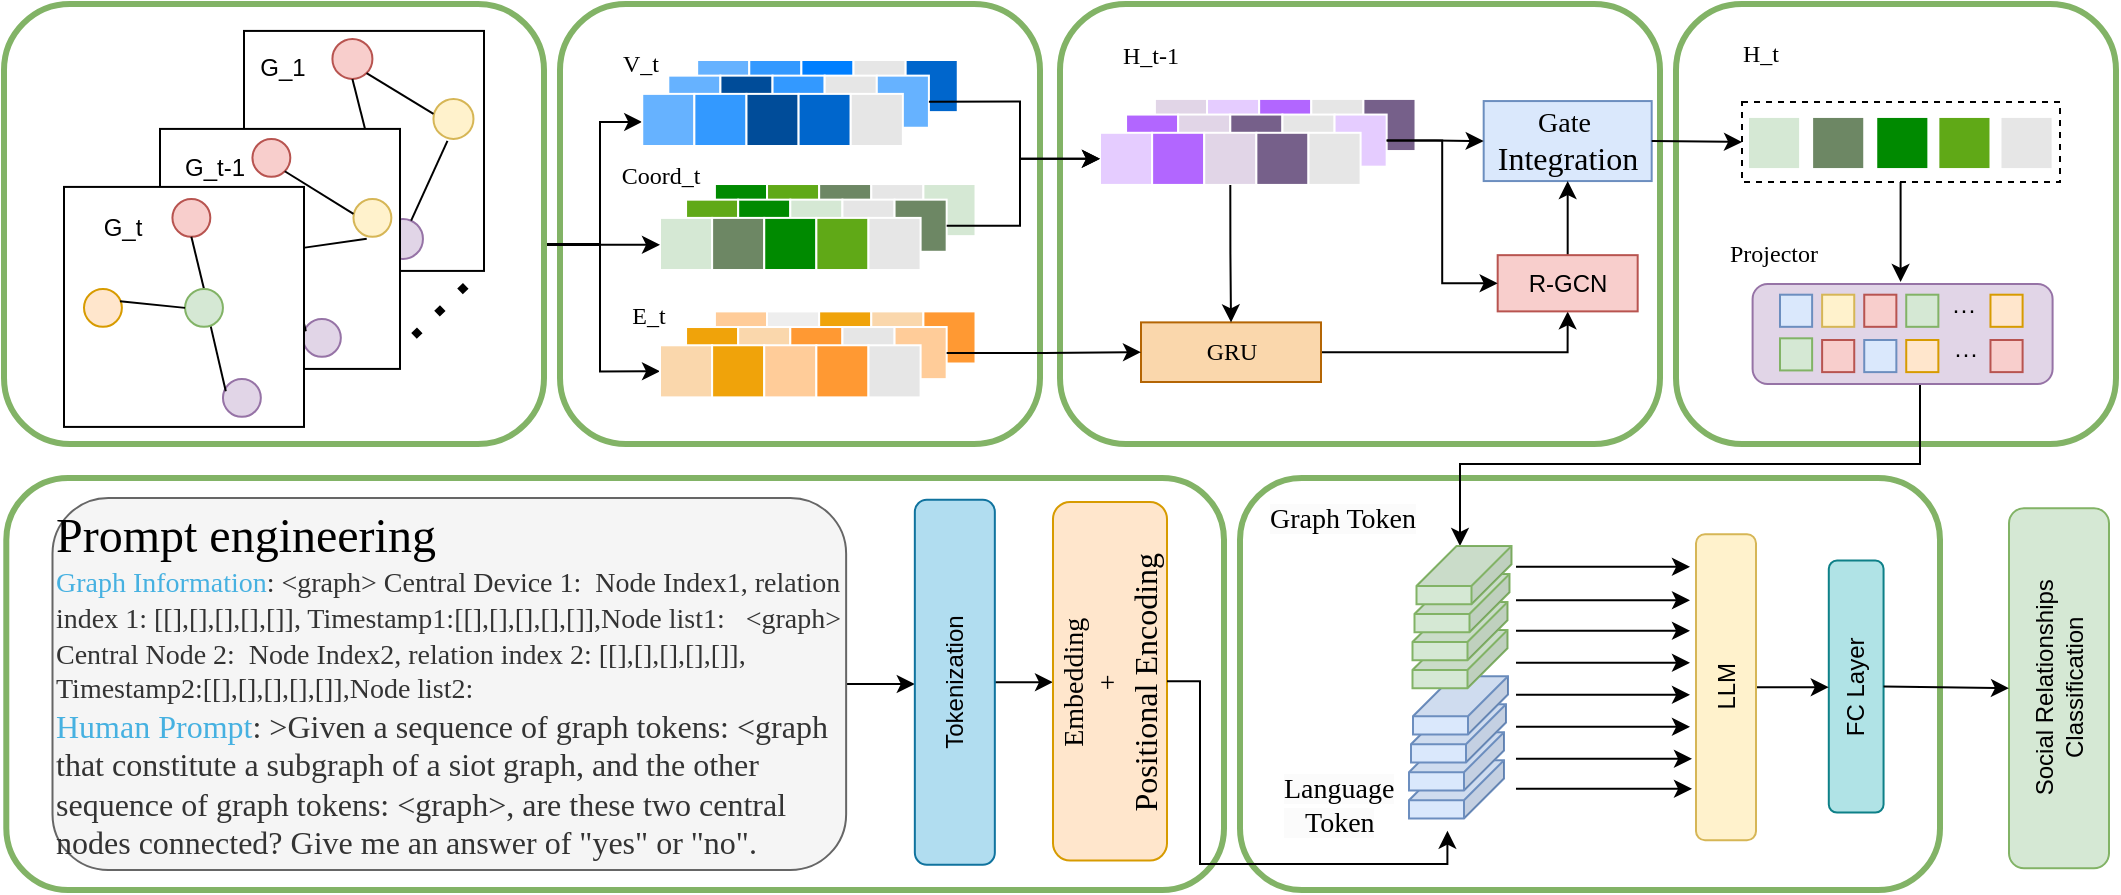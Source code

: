 <mxfile version="26.0.6">
  <diagram name="第 1 页 的副本" id="0khR38rxfHfIl87mFsRr">
    <mxGraphModel dx="2291" dy="1588" grid="0" gridSize="10" guides="1" tooltips="1" connect="1" arrows="1" fold="1" page="1" pageScale="1" pageWidth="1169" pageHeight="827" background="#ffffff" math="0" shadow="0">
      <root>
        <mxCell id="vZTbQPiU3WBW6ycrlbHg-0" />
        <mxCell id="vZTbQPiU3WBW6ycrlbHg-1" parent="vZTbQPiU3WBW6ycrlbHg-0" />
        <mxCell id="27Euwgu-JXWtEfiwbm5T-0" value="" style="shape=cube;whiteSpace=wrap;html=1;boundedLbl=1;backgroundOutline=1;darkOpacity=0.05;darkOpacity2=0.1;flipH=1;fillColor=#dae8fc;strokeColor=#6c8ebf;" vertex="1" parent="vZTbQPiU3WBW6ycrlbHg-1">
          <mxGeometry x="-415.5" y="-201.88" width="47.5" height="29.12" as="geometry" />
        </mxCell>
        <mxCell id="27Euwgu-JXWtEfiwbm5T-1" value="" style="shape=cube;whiteSpace=wrap;html=1;boundedLbl=1;backgroundOutline=1;darkOpacity=0.05;darkOpacity2=0.1;flipH=1;fillColor=#dae8fc;strokeColor=#6c8ebf;" vertex="1" parent="vZTbQPiU3WBW6ycrlbHg-1">
          <mxGeometry x="-415.5" y="-215.88" width="47.5" height="29.12" as="geometry" />
        </mxCell>
        <mxCell id="27Euwgu-JXWtEfiwbm5T-2" value="" style="shape=cube;whiteSpace=wrap;html=1;boundedLbl=1;backgroundOutline=1;darkOpacity=0.05;darkOpacity2=0.1;flipH=1;fillColor=#dae8fc;strokeColor=#6c8ebf;" vertex="1" parent="vZTbQPiU3WBW6ycrlbHg-1">
          <mxGeometry x="-414.5" y="-229.88" width="47.5" height="29.12" as="geometry" />
        </mxCell>
        <mxCell id="27Euwgu-JXWtEfiwbm5T-3" value="" style="shape=cube;whiteSpace=wrap;html=1;boundedLbl=1;backgroundOutline=1;darkOpacity=0.05;darkOpacity2=0.1;flipH=1;fillColor=#dae8fc;strokeColor=#6c8ebf;" vertex="1" parent="vZTbQPiU3WBW6ycrlbHg-1">
          <mxGeometry x="-413.5" y="-243.88" width="47.5" height="29.12" as="geometry" />
        </mxCell>
        <mxCell id="27Euwgu-JXWtEfiwbm5T-4" value="" style="rounded=1;whiteSpace=wrap;html=1;fillColor=none;strokeColor=#82b366;strokeWidth=3;" vertex="1" parent="vZTbQPiU3WBW6ycrlbHg-1">
          <mxGeometry x="-500" y="-343" width="350" height="206" as="geometry" />
        </mxCell>
        <mxCell id="27Euwgu-JXWtEfiwbm5T-5" value="" style="shape=cube;whiteSpace=wrap;html=1;boundedLbl=1;backgroundOutline=1;darkOpacity=0.05;darkOpacity2=0.1;flipH=1;fillColor=#d5e8d4;strokeColor=#82b366;" vertex="1" parent="vZTbQPiU3WBW6ycrlbHg-1">
          <mxGeometry x="-413.75" y="-267" width="47.5" height="29.12" as="geometry" />
        </mxCell>
        <mxCell id="27Euwgu-JXWtEfiwbm5T-6" value="" style="shape=cube;whiteSpace=wrap;html=1;boundedLbl=1;backgroundOutline=1;darkOpacity=0.05;darkOpacity2=0.1;flipH=1;fillColor=#d5e8d4;strokeColor=#82b366;" vertex="1" parent="vZTbQPiU3WBW6ycrlbHg-1">
          <mxGeometry x="-413.75" y="-281" width="47.5" height="29.12" as="geometry" />
        </mxCell>
        <mxCell id="27Euwgu-JXWtEfiwbm5T-7" value="" style="shape=cube;whiteSpace=wrap;html=1;boundedLbl=1;backgroundOutline=1;darkOpacity=0.05;darkOpacity2=0.1;flipH=1;fillColor=#d5e8d4;strokeColor=#82b366;" vertex="1" parent="vZTbQPiU3WBW6ycrlbHg-1">
          <mxGeometry x="-412.75" y="-295" width="47.5" height="29.12" as="geometry" />
        </mxCell>
        <mxCell id="27Euwgu-JXWtEfiwbm5T-8" value="" style="rounded=1;whiteSpace=wrap;html=1;fillColor=none;strokeColor=#82b366;strokeWidth=3;" vertex="1" parent="vZTbQPiU3WBW6ycrlbHg-1">
          <mxGeometry x="-282" y="-580" width="220" height="220" as="geometry" />
        </mxCell>
        <mxCell id="27Euwgu-JXWtEfiwbm5T-9" value="" style="rounded=1;whiteSpace=wrap;html=1;fillColor=none;strokeColor=#82b366;strokeWidth=3;" vertex="1" parent="vZTbQPiU3WBW6ycrlbHg-1">
          <mxGeometry x="-590" y="-580" width="300" height="220" as="geometry" />
        </mxCell>
        <mxCell id="27Euwgu-JXWtEfiwbm5T-10" value="" style="rounded=1;whiteSpace=wrap;html=1;fillColor=none;strokeColor=#82b366;strokeWidth=3;" vertex="1" parent="vZTbQPiU3WBW6ycrlbHg-1">
          <mxGeometry x="-840" y="-580" width="240" height="220" as="geometry" />
        </mxCell>
        <mxCell id="27Euwgu-JXWtEfiwbm5T-11" value="" style="rounded=0;whiteSpace=wrap;html=1;dashed=1;" vertex="1" parent="vZTbQPiU3WBW6ycrlbHg-1">
          <mxGeometry x="-249" y="-531" width="159" height="40" as="geometry" />
        </mxCell>
        <mxCell id="27Euwgu-JXWtEfiwbm5T-12" value="" style="rounded=1;whiteSpace=wrap;html=1;fillColor=none;strokeColor=#82b366;strokeWidth=3;" vertex="1" parent="vZTbQPiU3WBW6ycrlbHg-1">
          <mxGeometry x="-1116.85" y="-343" width="608.85" height="206" as="geometry" />
        </mxCell>
        <mxCell id="27Euwgu-JXWtEfiwbm5T-13" style="edgeStyle=orthogonalEdgeStyle;rounded=0;orthogonalLoop=1;jettySize=auto;html=1;exitX=1;exitY=0.5;exitDx=0;exitDy=0;entryX=0;entryY=0.5;entryDx=0;entryDy=0;" edge="1" parent="vZTbQPiU3WBW6ycrlbHg-1">
          <mxGeometry relative="1" as="geometry">
            <mxPoint x="-848" y="-459.51" as="sourcePoint" />
            <mxPoint x="-798.88" y="-521.03" as="targetPoint" />
            <Array as="points">
              <mxPoint x="-820" y="-459" />
              <mxPoint x="-820" y="-521" />
            </Array>
          </mxGeometry>
        </mxCell>
        <mxCell id="27Euwgu-JXWtEfiwbm5T-14" style="edgeStyle=orthogonalEdgeStyle;rounded=0;orthogonalLoop=1;jettySize=auto;html=1;exitX=1;exitY=0.5;exitDx=0;exitDy=0;entryX=0;entryY=0.5;entryDx=0;entryDy=0;" edge="1" parent="vZTbQPiU3WBW6ycrlbHg-1" source="27Euwgu-JXWtEfiwbm5T-15" target="27Euwgu-JXWtEfiwbm5T-137">
          <mxGeometry relative="1" as="geometry">
            <Array as="points">
              <mxPoint x="-848" y="-460" />
              <mxPoint x="-820" y="-460" />
              <mxPoint x="-820" y="-396" />
            </Array>
          </mxGeometry>
        </mxCell>
        <mxCell id="27Euwgu-JXWtEfiwbm5T-15" value="" style="rounded=1;whiteSpace=wrap;html=1;fillColor=none;strokeColor=#82b366;strokeWidth=3;" vertex="1" parent="vZTbQPiU3WBW6ycrlbHg-1">
          <mxGeometry x="-1118" y="-580" width="270" height="220" as="geometry" />
        </mxCell>
        <mxCell id="27Euwgu-JXWtEfiwbm5T-16" value="&lt;font face=&quot;Times New Roman&quot;&gt;Coord_t&lt;/font&gt;" style="text;html=1;align=center;verticalAlign=middle;resizable=0;points=[];autosize=1;strokeColor=none;fillColor=none;" vertex="1" parent="vZTbQPiU3WBW6ycrlbHg-1">
          <mxGeometry x="-820" y="-509" width="60" height="30" as="geometry" />
        </mxCell>
        <mxCell id="27Euwgu-JXWtEfiwbm5T-17" value="&lt;font style=&quot;font-size: 14px;&quot; face=&quot;Times New Roman&quot;&gt;Gate&amp;nbsp;&lt;/font&gt;&lt;div&gt;&lt;font size=&quot;3&quot; face=&quot;Times New Roman&quot;&gt;Integration&lt;/font&gt;&lt;/div&gt;" style="rounded=0;whiteSpace=wrap;html=1;fillColor=#dae8fc;strokeColor=#6c8ebf;" vertex="1" parent="vZTbQPiU3WBW6ycrlbHg-1">
          <mxGeometry x="-378.16" y="-531.47" width="84" height="40" as="geometry" />
        </mxCell>
        <mxCell id="27Euwgu-JXWtEfiwbm5T-18" style="edgeStyle=orthogonalEdgeStyle;rounded=0;orthogonalLoop=1;jettySize=auto;html=1;exitX=1;exitY=0.5;exitDx=0;exitDy=0;entryX=0.5;entryY=1;entryDx=0;entryDy=0;" edge="1" parent="vZTbQPiU3WBW6ycrlbHg-1" source="27Euwgu-JXWtEfiwbm5T-19" target="27Euwgu-JXWtEfiwbm5T-61">
          <mxGeometry relative="1" as="geometry" />
        </mxCell>
        <mxCell id="27Euwgu-JXWtEfiwbm5T-19" value="&lt;font face=&quot;Times New Roman&quot;&gt;GRU&lt;/font&gt;" style="rounded=0;whiteSpace=wrap;html=1;fillColor=#fad7ac;strokeColor=#b46504;" vertex="1" parent="vZTbQPiU3WBW6ycrlbHg-1">
          <mxGeometry x="-549.5" y="-420.81" width="90" height="29.81" as="geometry" />
        </mxCell>
        <mxCell id="27Euwgu-JXWtEfiwbm5T-20" value="" style="group" vertex="1" connectable="0" parent="vZTbQPiU3WBW6ycrlbHg-1">
          <mxGeometry x="-1000" y="-562.54" width="120" height="210" as="geometry" />
        </mxCell>
        <mxCell id="27Euwgu-JXWtEfiwbm5T-21" value="" style="rounded=0;whiteSpace=wrap;html=1;" vertex="1" parent="27Euwgu-JXWtEfiwbm5T-20">
          <mxGeometry x="2" y="-4" width="120" height="120" as="geometry" />
        </mxCell>
        <mxCell id="27Euwgu-JXWtEfiwbm5T-22" value="" style="ellipse;whiteSpace=wrap;html=1;aspect=fixed;fillColor=#ffe6cc;strokeColor=#d79b00;" vertex="1" parent="27Euwgu-JXWtEfiwbm5T-20">
          <mxGeometry x="2" y="45" width="20" height="20" as="geometry" />
        </mxCell>
        <mxCell id="27Euwgu-JXWtEfiwbm5T-23" value="" style="ellipse;whiteSpace=wrap;html=1;aspect=fixed;fillColor=#e1d5e7;strokeColor=#9673a6;" vertex="1" parent="27Euwgu-JXWtEfiwbm5T-20">
          <mxGeometry x="71.474" y="90" width="20" height="20" as="geometry" />
        </mxCell>
        <mxCell id="27Euwgu-JXWtEfiwbm5T-24" value="" style="ellipse;whiteSpace=wrap;html=1;aspect=fixed;fillColor=#fff2cc;strokeColor=#d6b656;" vertex="1" parent="27Euwgu-JXWtEfiwbm5T-20">
          <mxGeometry x="96.737" y="30" width="20" height="20" as="geometry" />
        </mxCell>
        <mxCell id="27Euwgu-JXWtEfiwbm5T-25" value="" style="ellipse;whiteSpace=wrap;html=1;aspect=fixed;fillColor=#f8cecc;strokeColor=#b85450;" vertex="1" parent="27Euwgu-JXWtEfiwbm5T-20">
          <mxGeometry x="46.211" width="20" height="20" as="geometry" />
        </mxCell>
        <mxCell id="27Euwgu-JXWtEfiwbm5T-26" value="" style="endArrow=none;html=1;rounded=0;exitX=0.35;exitY=1.05;exitDx=0;exitDy=0;exitPerimeter=0;" edge="1" parent="27Euwgu-JXWtEfiwbm5T-20" source="27Euwgu-JXWtEfiwbm5T-24" target="27Euwgu-JXWtEfiwbm5T-23">
          <mxGeometry width="50" height="50" relative="1" as="geometry">
            <mxPoint x="100.526" y="55.5" as="sourcePoint" />
            <mxPoint x="147.263" y="52.5" as="targetPoint" />
          </mxGeometry>
        </mxCell>
        <mxCell id="27Euwgu-JXWtEfiwbm5T-27" value="" style="endArrow=none;html=1;rounded=0;exitX=1;exitY=1;exitDx=0;exitDy=0;" edge="1" parent="27Euwgu-JXWtEfiwbm5T-20" source="27Euwgu-JXWtEfiwbm5T-25">
          <mxGeometry width="50" height="50" relative="1" as="geometry">
            <mxPoint x="115.684" y="90" as="sourcePoint" />
            <mxPoint x="96.737" y="37.5" as="targetPoint" />
          </mxGeometry>
        </mxCell>
        <mxCell id="27Euwgu-JXWtEfiwbm5T-28" value="" style="endArrow=none;html=1;rounded=0;exitX=1;exitY=0.5;exitDx=0;exitDy=0;entryX=0.075;entryY=0.325;entryDx=0;entryDy=0;entryPerimeter=0;" edge="1" parent="27Euwgu-JXWtEfiwbm5T-20" source="27Euwgu-JXWtEfiwbm5T-22" target="27Euwgu-JXWtEfiwbm5T-23">
          <mxGeometry width="50" height="50" relative="1" as="geometry">
            <mxPoint x="115.684" y="90" as="sourcePoint" />
            <mxPoint x="147.263" y="52.5" as="targetPoint" />
          </mxGeometry>
        </mxCell>
        <mxCell id="27Euwgu-JXWtEfiwbm5T-29" value="" style="ellipse;whiteSpace=wrap;html=1;aspect=fixed;fillColor=#d5e8d4;strokeColor=#82b366;" vertex="1" parent="27Euwgu-JXWtEfiwbm5T-20">
          <mxGeometry x="52.526" y="45" width="20" height="20" as="geometry" />
        </mxCell>
        <mxCell id="27Euwgu-JXWtEfiwbm5T-30" value="" style="endArrow=none;html=1;rounded=0;exitX=0.5;exitY=1;exitDx=0;exitDy=0;entryX=0.5;entryY=0;entryDx=0;entryDy=0;" edge="1" parent="27Euwgu-JXWtEfiwbm5T-20" source="27Euwgu-JXWtEfiwbm5T-25" target="27Euwgu-JXWtEfiwbm5T-29">
          <mxGeometry width="50" height="50" relative="1" as="geometry">
            <mxPoint x="52.526" y="210" as="sourcePoint" />
            <mxPoint x="84.105" y="172.5" as="targetPoint" />
          </mxGeometry>
        </mxCell>
        <mxCell id="27Euwgu-JXWtEfiwbm5T-31" value="G_1" style="text;html=1;align=center;verticalAlign=middle;resizable=0;points=[];autosize=1;strokeColor=none;fillColor=none;" vertex="1" parent="27Euwgu-JXWtEfiwbm5T-20">
          <mxGeometry x="-3.79" width="50" height="30" as="geometry" />
        </mxCell>
        <mxCell id="27Euwgu-JXWtEfiwbm5T-32" value="" style="group" vertex="1" connectable="0" parent="vZTbQPiU3WBW6ycrlbHg-1">
          <mxGeometry x="-1040" y="-512.54" width="139.47" height="159.47" as="geometry" />
        </mxCell>
        <mxCell id="27Euwgu-JXWtEfiwbm5T-33" value="" style="rounded=0;whiteSpace=wrap;html=1;" vertex="1" parent="27Euwgu-JXWtEfiwbm5T-32">
          <mxGeometry y="-5" width="120" height="120" as="geometry" />
        </mxCell>
        <mxCell id="27Euwgu-JXWtEfiwbm5T-34" value="" style="ellipse;whiteSpace=wrap;html=1;aspect=fixed;fillColor=#e1d5e7;strokeColor=#9673a6;" vertex="1" parent="27Euwgu-JXWtEfiwbm5T-32">
          <mxGeometry x="71.474" y="90" width="18.947" height="18.947" as="geometry" />
        </mxCell>
        <mxCell id="27Euwgu-JXWtEfiwbm5T-35" value="" style="ellipse;whiteSpace=wrap;html=1;aspect=fixed;fillColor=#fff2cc;strokeColor=#d6b656;" vertex="1" parent="27Euwgu-JXWtEfiwbm5T-32">
          <mxGeometry x="96.737" y="30" width="18.947" height="18.947" as="geometry" />
        </mxCell>
        <mxCell id="27Euwgu-JXWtEfiwbm5T-36" value="" style="ellipse;whiteSpace=wrap;html=1;aspect=fixed;fillColor=#f8cecc;strokeColor=#b85450;" vertex="1" parent="27Euwgu-JXWtEfiwbm5T-32">
          <mxGeometry x="46.211" width="18.947" height="18.947" as="geometry" />
        </mxCell>
        <mxCell id="27Euwgu-JXWtEfiwbm5T-37" value="" style="endArrow=none;html=1;rounded=0;exitX=0.35;exitY=1.05;exitDx=0;exitDy=0;exitPerimeter=0;entryX=1;entryY=0.5;entryDx=0;entryDy=0;" edge="1" parent="27Euwgu-JXWtEfiwbm5T-32" source="27Euwgu-JXWtEfiwbm5T-35" target="27Euwgu-JXWtEfiwbm5T-40">
          <mxGeometry width="50" height="50" relative="1" as="geometry">
            <mxPoint x="100.526" y="55.5" as="sourcePoint" />
            <mxPoint x="147.263" y="52.5" as="targetPoint" />
          </mxGeometry>
        </mxCell>
        <mxCell id="27Euwgu-JXWtEfiwbm5T-38" value="" style="endArrow=none;html=1;rounded=0;exitX=1;exitY=1;exitDx=0;exitDy=0;" edge="1" parent="27Euwgu-JXWtEfiwbm5T-32" source="27Euwgu-JXWtEfiwbm5T-36">
          <mxGeometry width="50" height="50" relative="1" as="geometry">
            <mxPoint x="115.684" y="90" as="sourcePoint" />
            <mxPoint x="96.737" y="37.5" as="targetPoint" />
          </mxGeometry>
        </mxCell>
        <mxCell id="27Euwgu-JXWtEfiwbm5T-39" value="" style="endArrow=none;html=1;rounded=0;exitX=0.675;exitY=0.975;exitDx=0;exitDy=0;entryX=0.075;entryY=0.325;entryDx=0;entryDy=0;entryPerimeter=0;exitPerimeter=0;" edge="1" parent="27Euwgu-JXWtEfiwbm5T-32" source="27Euwgu-JXWtEfiwbm5T-40" target="27Euwgu-JXWtEfiwbm5T-34">
          <mxGeometry width="50" height="50" relative="1" as="geometry">
            <mxPoint x="115.684" y="90" as="sourcePoint" />
            <mxPoint x="147.263" y="52.5" as="targetPoint" />
          </mxGeometry>
        </mxCell>
        <mxCell id="27Euwgu-JXWtEfiwbm5T-40" value="" style="ellipse;whiteSpace=wrap;html=1;aspect=fixed;fillColor=#d5e8d4;strokeColor=#82b366;" vertex="1" parent="27Euwgu-JXWtEfiwbm5T-32">
          <mxGeometry x="52.526" y="45" width="18.947" height="18.947" as="geometry" />
        </mxCell>
        <mxCell id="27Euwgu-JXWtEfiwbm5T-41" value="G_t-1" style="text;html=1;align=center;verticalAlign=middle;resizable=0;points=[];autosize=1;strokeColor=none;fillColor=none;" vertex="1" parent="27Euwgu-JXWtEfiwbm5T-32">
          <mxGeometry x="2.0" width="50" height="30" as="geometry" />
        </mxCell>
        <mxCell id="27Euwgu-JXWtEfiwbm5T-42" value="" style="rounded=0;whiteSpace=wrap;html=1;" vertex="1" parent="vZTbQPiU3WBW6ycrlbHg-1">
          <mxGeometry x="-1088" y="-488.54" width="120" height="120" as="geometry" />
        </mxCell>
        <mxCell id="27Euwgu-JXWtEfiwbm5T-43" value="" style="ellipse;whiteSpace=wrap;html=1;aspect=fixed;fillColor=#ffe6cc;strokeColor=#d79b00;" vertex="1" parent="vZTbQPiU3WBW6ycrlbHg-1">
          <mxGeometry x="-1078" y="-437.54" width="18.947" height="18.947" as="geometry" />
        </mxCell>
        <mxCell id="27Euwgu-JXWtEfiwbm5T-44" value="" style="ellipse;whiteSpace=wrap;html=1;aspect=fixed;fillColor=#e1d5e7;strokeColor=#9673a6;" vertex="1" parent="vZTbQPiU3WBW6ycrlbHg-1">
          <mxGeometry x="-1008.526" y="-392.54" width="18.947" height="18.947" as="geometry" />
        </mxCell>
        <mxCell id="27Euwgu-JXWtEfiwbm5T-45" value="" style="ellipse;whiteSpace=wrap;html=1;aspect=fixed;fillColor=#f8cecc;strokeColor=#b85450;" vertex="1" parent="vZTbQPiU3WBW6ycrlbHg-1">
          <mxGeometry x="-1033.789" y="-482.54" width="18.947" height="18.947" as="geometry" />
        </mxCell>
        <mxCell id="27Euwgu-JXWtEfiwbm5T-46" value="" style="endArrow=none;html=1;rounded=0;exitX=0.5;exitY=1;exitDx=0;exitDy=0;entryX=0.5;entryY=0;entryDx=0;entryDy=0;" edge="1" parent="vZTbQPiU3WBW6ycrlbHg-1" source="27Euwgu-JXWtEfiwbm5T-45" target="27Euwgu-JXWtEfiwbm5T-48">
          <mxGeometry width="50" height="50" relative="1" as="geometry">
            <mxPoint x="-964.316" y="-392.54" as="sourcePoint" />
            <mxPoint x="-1018" y="-442.54" as="targetPoint" />
          </mxGeometry>
        </mxCell>
        <mxCell id="27Euwgu-JXWtEfiwbm5T-47" value="" style="endArrow=none;html=1;rounded=0;exitX=0.675;exitY=0.975;exitDx=0;exitDy=0;entryX=0.075;entryY=0.325;entryDx=0;entryDy=0;entryPerimeter=0;exitPerimeter=0;" edge="1" parent="vZTbQPiU3WBW6ycrlbHg-1" source="27Euwgu-JXWtEfiwbm5T-48" target="27Euwgu-JXWtEfiwbm5T-44">
          <mxGeometry width="50" height="50" relative="1" as="geometry">
            <mxPoint x="-964.316" y="-392.54" as="sourcePoint" />
            <mxPoint x="-932.737" y="-430.04" as="targetPoint" />
          </mxGeometry>
        </mxCell>
        <mxCell id="27Euwgu-JXWtEfiwbm5T-48" value="" style="ellipse;whiteSpace=wrap;html=1;aspect=fixed;fillColor=#d5e8d4;strokeColor=#82b366;" vertex="1" parent="vZTbQPiU3WBW6ycrlbHg-1">
          <mxGeometry x="-1027.474" y="-437.54" width="18.947" height="18.947" as="geometry" />
        </mxCell>
        <mxCell id="27Euwgu-JXWtEfiwbm5T-49" value="" style="endArrow=none;html=1;rounded=0;exitX=0.95;exitY=0.325;exitDx=0;exitDy=0;entryX=0;entryY=0.5;entryDx=0;entryDy=0;exitPerimeter=0;" edge="1" parent="vZTbQPiU3WBW6ycrlbHg-1" source="27Euwgu-JXWtEfiwbm5T-43" target="27Euwgu-JXWtEfiwbm5T-48">
          <mxGeometry width="50" height="50" relative="1" as="geometry">
            <mxPoint x="-1027.474" y="-272.54" as="sourcePoint" />
            <mxPoint x="-995.895" y="-310.04" as="targetPoint" />
          </mxGeometry>
        </mxCell>
        <mxCell id="27Euwgu-JXWtEfiwbm5T-50" value="G_t" style="text;html=1;align=center;verticalAlign=middle;resizable=0;points=[];autosize=1;strokeColor=none;fillColor=none;" vertex="1" parent="vZTbQPiU3WBW6ycrlbHg-1">
          <mxGeometry x="-1078.79" y="-482.54" width="40" height="30" as="geometry" />
        </mxCell>
        <mxCell id="27Euwgu-JXWtEfiwbm5T-51" value="" style="endArrow=none;dashed=1;html=1;dashPattern=1 3;strokeWidth=4;rounded=0;fontSize=14;" edge="1" parent="vZTbQPiU3WBW6ycrlbHg-1">
          <mxGeometry width="50" height="50" relative="1" as="geometry">
            <mxPoint x="-913" y="-414.08" as="sourcePoint" />
            <mxPoint x="-880" y="-446" as="targetPoint" />
          </mxGeometry>
        </mxCell>
        <mxCell id="27Euwgu-JXWtEfiwbm5T-52" style="edgeStyle=orthogonalEdgeStyle;rounded=0;orthogonalLoop=1;jettySize=auto;html=1;exitX=0.5;exitY=1;exitDx=0;exitDy=0;" edge="1" parent="vZTbQPiU3WBW6ycrlbHg-1" source="27Euwgu-JXWtEfiwbm5T-53">
          <mxGeometry relative="1" as="geometry">
            <mxPoint x="-390" y="-309" as="targetPoint" />
            <Array as="points">
              <mxPoint x="-160" y="-350" />
              <mxPoint x="-390" y="-350" />
            </Array>
          </mxGeometry>
        </mxCell>
        <mxCell id="27Euwgu-JXWtEfiwbm5T-53" value="" style="rounded=1;whiteSpace=wrap;html=1;fillColor=#e1d5e7;strokeColor=#9673a6;" vertex="1" parent="vZTbQPiU3WBW6ycrlbHg-1">
          <mxGeometry x="-243.7" y="-440" width="150" height="50" as="geometry" />
        </mxCell>
        <mxCell id="27Euwgu-JXWtEfiwbm5T-54" style="edgeStyle=orthogonalEdgeStyle;rounded=0;orthogonalLoop=1;jettySize=auto;html=1;exitX=1;exitY=0.5;exitDx=0;exitDy=0;entryX=0.5;entryY=0;entryDx=0;entryDy=0;" edge="1" parent="vZTbQPiU3WBW6ycrlbHg-1" source="27Euwgu-JXWtEfiwbm5T-55" target="27Euwgu-JXWtEfiwbm5T-57">
          <mxGeometry relative="1" as="geometry" />
        </mxCell>
        <mxCell id="27Euwgu-JXWtEfiwbm5T-55" value="&lt;p style=&quot;margin-top: 0pt; margin-bottom: 0pt; margin-left: 0in; direction: ltr; unicode-bidi: embed; word-break: normal;&quot;&gt;&lt;font style=&quot;font-size: 14px;&quot;&gt;&lt;font&gt;&lt;span style=&quot;font-family: &amp;quot;Times New Roman&amp;quot;; color: rgb(70, 177, 225);&quot;&gt;&lt;span style=&quot;color: rgb(0, 0, 0); font-size: 24px; text-wrap-mode: nowrap; background-color: transparent;&quot;&gt;Prompt&amp;nbsp;engineering&lt;/span&gt;&lt;/span&gt;&lt;/font&gt;&lt;/font&gt;&lt;/p&gt;&lt;p style=&quot;margin-top: 0pt; margin-bottom: 0pt; margin-left: 0in; direction: ltr; unicode-bidi: embed; word-break: normal;&quot;&gt;&lt;font style=&quot;font-size: 14px;&quot;&gt;&lt;font&gt;&lt;span style=&quot;font-family: &amp;quot;Times New Roman&amp;quot;; color: rgb(70, 177, 225);&quot;&gt;Graph Information&lt;/span&gt;&lt;span style=&quot;font-family: &amp;quot;Times New Roman&amp;quot;;&quot;&gt;: &amp;lt;graph&amp;gt; Central Device 1:&amp;nbsp;&amp;nbsp;Node Index1, relation index 1: [[],[],[],[],[]], Timestamp1:[[],[],[],[],[]],Node list1:&amp;nbsp;&amp;nbsp;&lt;/span&gt;&lt;span style=&quot;font-family: &amp;quot;Times New Roman&amp;quot;;&quot;&gt;&amp;nbsp;&lt;/span&gt;&lt;/font&gt;&lt;span style=&quot;font-family: &amp;quot;Times New Roman&amp;quot;;&quot;&gt;&amp;lt;graph&amp;gt; Central Node 2:&lt;/span&gt;&lt;span style=&quot;font-family: &amp;quot;Times New Roman&amp;quot;;&quot;&gt;&amp;nbsp;&lt;/span&gt;&lt;span style=&quot;font-family: &amp;quot;Times New Roman&amp;quot;;&quot;&gt;&amp;nbsp;&lt;/span&gt;&lt;span style=&quot;font-family: &amp;quot;Times New Roman&amp;quot;;&quot;&gt;Node Index2, relation index 2: [[],[],[],[],[]], Timestamp2:[[],[],[],[],[]],Node list2:&lt;/span&gt;&lt;span style=&quot;font-family: &amp;quot;Times New Roman&amp;quot;;&quot;&gt;&amp;nbsp;&lt;/span&gt;&lt;/font&gt;&lt;/p&gt;&lt;p style=&quot;margin-top: 0pt; margin-bottom: 0pt; margin-left: 0in; direction: ltr; unicode-bidi: embed; word-break: normal;&quot;&gt;&lt;font size=&quot;3&quot;&gt;&lt;span style=&quot;font-family: &amp;quot;Times New Roman&amp;quot;; color: rgb(70, 177, 225);&quot;&gt;Human Prompt&lt;/span&gt;&lt;span style=&quot;font-family: &amp;quot;Times New Roman&amp;quot;;&quot;&gt;: &amp;gt;Given a sequence of graph tokens: &amp;lt;graph that constitute a subgraph of a&amp;nbsp;&lt;/span&gt;&lt;span style=&quot;font-family: &amp;quot;Times New Roman&amp;quot;;&quot;&gt;siot&lt;/span&gt;&lt;span style=&quot;font-family: &amp;quot;Times New Roman&amp;quot;;&quot;&gt;&amp;nbsp;graph, and the other sequence of graph tokens: &amp;lt;graph&amp;gt;, are these two central nodes connected? Give me an answer of &quot;yes&quot; or &quot;no&quot;.&lt;/span&gt;&lt;/font&gt;&lt;/p&gt;" style="rounded=1;whiteSpace=wrap;html=1;fillColor=#f5f5f5;strokeColor=#666666;fontColor=#333333;align=left;verticalAlign=middle;" vertex="1" parent="vZTbQPiU3WBW6ycrlbHg-1">
          <mxGeometry x="-1093.75" y="-333" width="396.82" height="186" as="geometry" />
        </mxCell>
        <mxCell id="27Euwgu-JXWtEfiwbm5T-56" style="edgeStyle=orthogonalEdgeStyle;rounded=0;orthogonalLoop=1;jettySize=auto;html=1;exitX=0.5;exitY=1;exitDx=0;exitDy=0;entryX=0.5;entryY=0;entryDx=0;entryDy=0;" edge="1" parent="vZTbQPiU3WBW6ycrlbHg-1" source="27Euwgu-JXWtEfiwbm5T-57" target="27Euwgu-JXWtEfiwbm5T-58">
          <mxGeometry relative="1" as="geometry" />
        </mxCell>
        <mxCell id="27Euwgu-JXWtEfiwbm5T-57" value="Tokenization" style="rounded=1;whiteSpace=wrap;html=1;rotation=-90;fillColor=#b1ddf0;strokeColor=#10739e;" vertex="1" parent="vZTbQPiU3WBW6ycrlbHg-1">
          <mxGeometry x="-733.83" y="-260.88" width="182.5" height="40" as="geometry" />
        </mxCell>
        <mxCell id="27Euwgu-JXWtEfiwbm5T-58" value="&lt;font style=&quot;font-size: 14px;&quot; face=&quot;Times New Roman&quot;&gt;Embedding&lt;/font&gt;&lt;div&gt;&lt;font style=&quot;font-size: 14px;&quot; face=&quot;Times New Roman&quot;&gt;+&lt;/font&gt;&lt;/div&gt;&lt;div&gt;&lt;font size=&quot;3&quot; face=&quot;Times New Roman&quot;&gt;Positional Encoding&lt;/font&gt;&lt;/div&gt;" style="rounded=1;whiteSpace=wrap;html=1;rotation=-90;fillColor=#ffe6cc;strokeColor=#d79b00;glass=0;" vertex="1" parent="vZTbQPiU3WBW6ycrlbHg-1">
          <mxGeometry x="-654.62" y="-269.89" width="179.24" height="57.01" as="geometry" />
        </mxCell>
        <mxCell id="27Euwgu-JXWtEfiwbm5T-59" value="" style="endArrow=classic;html=1;rounded=0;exitX=1;exitY=0.5;exitDx=0;exitDy=0;entryX=0;entryY=0.5;entryDx=0;entryDy=0;" edge="1" parent="vZTbQPiU3WBW6ycrlbHg-1" source="27Euwgu-JXWtEfiwbm5T-17" target="27Euwgu-JXWtEfiwbm5T-11">
          <mxGeometry width="50" height="50" relative="1" as="geometry">
            <mxPoint x="-81" y="-526" as="sourcePoint" />
            <mxPoint x="-180" y="-543" as="targetPoint" />
          </mxGeometry>
        </mxCell>
        <mxCell id="27Euwgu-JXWtEfiwbm5T-60" style="edgeStyle=orthogonalEdgeStyle;rounded=0;orthogonalLoop=1;jettySize=auto;html=1;exitX=0.5;exitY=0;exitDx=0;exitDy=0;entryX=0.5;entryY=1;entryDx=0;entryDy=0;" edge="1" parent="vZTbQPiU3WBW6ycrlbHg-1" source="27Euwgu-JXWtEfiwbm5T-61" target="27Euwgu-JXWtEfiwbm5T-17">
          <mxGeometry relative="1" as="geometry" />
        </mxCell>
        <mxCell id="27Euwgu-JXWtEfiwbm5T-61" value="R-GCN" style="rounded=0;whiteSpace=wrap;html=1;fillColor=#f8cecc;strokeColor=#b85450;" vertex="1" parent="vZTbQPiU3WBW6ycrlbHg-1">
          <mxGeometry x="-371.16" y="-454.42" width="70" height="28.11" as="geometry" />
        </mxCell>
        <mxCell id="27Euwgu-JXWtEfiwbm5T-62" value="FC Layer" style="rounded=1;whiteSpace=wrap;html=1;fillColor=#b0e3e6;strokeColor=#0e8088;rotation=-90;" vertex="1" parent="vZTbQPiU3WBW6ycrlbHg-1">
          <mxGeometry x="-254.91" y="-252.38" width="126" height="27.38" as="geometry" />
        </mxCell>
        <mxCell id="27Euwgu-JXWtEfiwbm5T-63" value="&lt;font&gt;Social Relationships Classification&lt;/font&gt;" style="rounded=1;whiteSpace=wrap;html=1;fillColor=#d5e8d4;fontSize=12;rotation=-90;strokeColor=#82b366;" vertex="1" parent="vZTbQPiU3WBW6ycrlbHg-1">
          <mxGeometry x="-180.5" y="-262.88" width="180" height="50" as="geometry" />
        </mxCell>
        <mxCell id="27Euwgu-JXWtEfiwbm5T-64" value="" style="endArrow=classic;html=1;rounded=0;exitX=0.5;exitY=1;exitDx=0;exitDy=0;entryX=0.5;entryY=0;entryDx=0;entryDy=0;" edge="1" parent="vZTbQPiU3WBW6ycrlbHg-1" source="27Euwgu-JXWtEfiwbm5T-62" target="27Euwgu-JXWtEfiwbm5T-63">
          <mxGeometry width="50" height="50" relative="1" as="geometry">
            <mxPoint x="-121" y="-282" as="sourcePoint" />
            <mxPoint x="-60" y="-282" as="targetPoint" />
          </mxGeometry>
        </mxCell>
        <mxCell id="27Euwgu-JXWtEfiwbm5T-65" value="" style="group" vertex="1" connectable="0" parent="vZTbQPiU3WBW6ycrlbHg-1">
          <mxGeometry x="-798.88" y="-552" width="157.76" height="43" as="geometry" />
        </mxCell>
        <mxCell id="27Euwgu-JXWtEfiwbm5T-66" value="" style="whiteSpace=wrap;html=1;aspect=fixed;strokeColor=#FFFFFF;fillColor=#66B2FF;" vertex="1" parent="27Euwgu-JXWtEfiwbm5T-65">
          <mxGeometry x="27.455" width="26.061" height="26.061" as="geometry" />
        </mxCell>
        <mxCell id="27Euwgu-JXWtEfiwbm5T-67" value="" style="whiteSpace=wrap;html=1;aspect=fixed;fillColor=#3399FF;strokeColor=#FFFFFF;" vertex="1" parent="27Euwgu-JXWtEfiwbm5T-65">
          <mxGeometry x="53.516" width="26.061" height="26.061" as="geometry" />
        </mxCell>
        <mxCell id="27Euwgu-JXWtEfiwbm5T-68" style="edgeStyle=orthogonalEdgeStyle;rounded=0;orthogonalLoop=1;jettySize=auto;html=1;exitX=0;exitY=0.75;exitDx=0;exitDy=0;entryX=1;entryY=0.75;entryDx=0;entryDy=0;" edge="1" parent="27Euwgu-JXWtEfiwbm5T-65" source="27Euwgu-JXWtEfiwbm5T-69" target="27Euwgu-JXWtEfiwbm5T-67">
          <mxGeometry relative="1" as="geometry" />
        </mxCell>
        <mxCell id="27Euwgu-JXWtEfiwbm5T-69" value="" style="whiteSpace=wrap;html=1;aspect=fixed;fillColor=#007FFF;strokeColor=#FFFFFF;" vertex="1" parent="27Euwgu-JXWtEfiwbm5T-65">
          <mxGeometry x="79.577" width="26.061" height="26.061" as="geometry" />
        </mxCell>
        <mxCell id="27Euwgu-JXWtEfiwbm5T-70" value="" style="whiteSpace=wrap;html=1;aspect=fixed;fillColor=#E6E6E6;strokeColor=#FFFFFF;" vertex="1" parent="27Euwgu-JXWtEfiwbm5T-65">
          <mxGeometry x="105.638" width="26.061" height="26.061" as="geometry" />
        </mxCell>
        <mxCell id="27Euwgu-JXWtEfiwbm5T-71" value="" style="whiteSpace=wrap;html=1;aspect=fixed;fillColor=#0066CC;strokeColor=#FFFFFF;" vertex="1" parent="27Euwgu-JXWtEfiwbm5T-65">
          <mxGeometry x="131.699" width="26.061" height="26.061" as="geometry" />
        </mxCell>
        <mxCell id="27Euwgu-JXWtEfiwbm5T-72" value="" style="whiteSpace=wrap;html=1;aspect=fixed;strokeColor=#FFFFFF;fillColor=#66B2FF;" vertex="1" parent="27Euwgu-JXWtEfiwbm5T-65">
          <mxGeometry x="13.03" y="7.818" width="26.061" height="26.061" as="geometry" />
        </mxCell>
        <mxCell id="27Euwgu-JXWtEfiwbm5T-73" value="" style="whiteSpace=wrap;html=1;aspect=fixed;fillColor=#004C99;strokeColor=#FFFFFF;" vertex="1" parent="27Euwgu-JXWtEfiwbm5T-65">
          <mxGeometry x="39.091" y="7.818" width="26.061" height="26.061" as="geometry" />
        </mxCell>
        <mxCell id="27Euwgu-JXWtEfiwbm5T-74" style="edgeStyle=orthogonalEdgeStyle;rounded=0;orthogonalLoop=1;jettySize=auto;html=1;exitX=0;exitY=0.75;exitDx=0;exitDy=0;entryX=1;entryY=0.75;entryDx=0;entryDy=0;" edge="1" parent="27Euwgu-JXWtEfiwbm5T-65" source="27Euwgu-JXWtEfiwbm5T-75" target="27Euwgu-JXWtEfiwbm5T-73">
          <mxGeometry relative="1" as="geometry" />
        </mxCell>
        <mxCell id="27Euwgu-JXWtEfiwbm5T-75" value="" style="whiteSpace=wrap;html=1;aspect=fixed;fillColor=#3399FF;strokeColor=#FFFFFF;" vertex="1" parent="27Euwgu-JXWtEfiwbm5T-65">
          <mxGeometry x="65.152" y="7.818" width="26.061" height="26.061" as="geometry" />
        </mxCell>
        <mxCell id="27Euwgu-JXWtEfiwbm5T-76" value="" style="whiteSpace=wrap;html=1;aspect=fixed;fillColor=#E6E6E6;strokeColor=#FFFFFF;" vertex="1" parent="27Euwgu-JXWtEfiwbm5T-65">
          <mxGeometry x="91.213" y="7.818" width="26.061" height="26.061" as="geometry" />
        </mxCell>
        <mxCell id="27Euwgu-JXWtEfiwbm5T-77" value="" style="whiteSpace=wrap;html=1;aspect=fixed;fillColor=#66B2FF;strokeColor=#FFFFFF;" vertex="1" parent="27Euwgu-JXWtEfiwbm5T-65">
          <mxGeometry x="117.274" y="7.818" width="26.061" height="26.061" as="geometry" />
        </mxCell>
        <mxCell id="27Euwgu-JXWtEfiwbm5T-78" value="" style="whiteSpace=wrap;html=1;aspect=fixed;strokeColor=#FFFFFF;fillColor=#66B2FF;" vertex="1" parent="27Euwgu-JXWtEfiwbm5T-65">
          <mxGeometry y="16.939" width="26.061" height="26.061" as="geometry" />
        </mxCell>
        <mxCell id="27Euwgu-JXWtEfiwbm5T-79" value="" style="whiteSpace=wrap;html=1;aspect=fixed;fillColor=#3399FF;strokeColor=#FFFFFF;" vertex="1" parent="27Euwgu-JXWtEfiwbm5T-65">
          <mxGeometry x="26.061" y="16.939" width="26.061" height="26.061" as="geometry" />
        </mxCell>
        <mxCell id="27Euwgu-JXWtEfiwbm5T-80" style="edgeStyle=orthogonalEdgeStyle;rounded=0;orthogonalLoop=1;jettySize=auto;html=1;exitX=0;exitY=0.75;exitDx=0;exitDy=0;entryX=1;entryY=0.75;entryDx=0;entryDy=0;" edge="1" parent="27Euwgu-JXWtEfiwbm5T-65" source="27Euwgu-JXWtEfiwbm5T-81" target="27Euwgu-JXWtEfiwbm5T-79">
          <mxGeometry relative="1" as="geometry" />
        </mxCell>
        <mxCell id="27Euwgu-JXWtEfiwbm5T-81" value="" style="whiteSpace=wrap;html=1;aspect=fixed;fillColor=#004C99;strokeColor=#FFFFFF;" vertex="1" parent="27Euwgu-JXWtEfiwbm5T-65">
          <mxGeometry x="52.122" y="16.939" width="26.061" height="26.061" as="geometry" />
        </mxCell>
        <mxCell id="27Euwgu-JXWtEfiwbm5T-82" value="" style="whiteSpace=wrap;html=1;aspect=fixed;fillColor=#0066CC;strokeColor=#FFFFFF;" vertex="1" parent="27Euwgu-JXWtEfiwbm5T-65">
          <mxGeometry x="78.183" y="16.939" width="26.061" height="26.061" as="geometry" />
        </mxCell>
        <mxCell id="27Euwgu-JXWtEfiwbm5T-83" value="" style="whiteSpace=wrap;html=1;aspect=fixed;fillColor=#E6E6E6;strokeColor=#FFFFFF;" vertex="1" parent="27Euwgu-JXWtEfiwbm5T-65">
          <mxGeometry x="104.244" y="16.939" width="26.061" height="26.061" as="geometry" />
        </mxCell>
        <mxCell id="27Euwgu-JXWtEfiwbm5T-84" value="&lt;font face=&quot;Times New Roman&quot;&gt;V_t&lt;/font&gt;" style="text;html=1;align=center;verticalAlign=middle;resizable=0;points=[];autosize=1;strokeColor=none;fillColor=none;" vertex="1" parent="27Euwgu-JXWtEfiwbm5T-65">
          <mxGeometry x="-21.12" y="-13.06" width="40" height="30" as="geometry" />
        </mxCell>
        <mxCell id="27Euwgu-JXWtEfiwbm5T-85" value="" style="group" vertex="1" connectable="0" parent="vZTbQPiU3WBW6ycrlbHg-1">
          <mxGeometry x="-790" y="-489.99" width="157.76" height="43" as="geometry" />
        </mxCell>
        <mxCell id="27Euwgu-JXWtEfiwbm5T-86" value="" style="whiteSpace=wrap;html=1;aspect=fixed;strokeColor=#FFFFFF;fillColor=#008a00;fontColor=#ffffff;" vertex="1" parent="27Euwgu-JXWtEfiwbm5T-85">
          <mxGeometry x="27.455" width="26.061" height="26.061" as="geometry" />
        </mxCell>
        <mxCell id="27Euwgu-JXWtEfiwbm5T-87" value="" style="whiteSpace=wrap;html=1;aspect=fixed;fillColor=#60a917;strokeColor=#FFFFFF;fontColor=#ffffff;" vertex="1" parent="27Euwgu-JXWtEfiwbm5T-85">
          <mxGeometry x="53.516" width="26.061" height="26.061" as="geometry" />
        </mxCell>
        <mxCell id="27Euwgu-JXWtEfiwbm5T-88" style="edgeStyle=orthogonalEdgeStyle;rounded=0;orthogonalLoop=1;jettySize=auto;html=1;exitX=0;exitY=0.75;exitDx=0;exitDy=0;entryX=1;entryY=0.75;entryDx=0;entryDy=0;" edge="1" parent="27Euwgu-JXWtEfiwbm5T-85" source="27Euwgu-JXWtEfiwbm5T-89" target="27Euwgu-JXWtEfiwbm5T-87">
          <mxGeometry relative="1" as="geometry" />
        </mxCell>
        <mxCell id="27Euwgu-JXWtEfiwbm5T-89" value="" style="whiteSpace=wrap;html=1;aspect=fixed;fillColor=#6d8764;strokeColor=#FFFFFF;fontColor=#ffffff;" vertex="1" parent="27Euwgu-JXWtEfiwbm5T-85">
          <mxGeometry x="79.577" width="26.061" height="26.061" as="geometry" />
        </mxCell>
        <mxCell id="27Euwgu-JXWtEfiwbm5T-90" value="" style="whiteSpace=wrap;html=1;aspect=fixed;fillColor=#E6E6E6;strokeColor=#FFFFFF;" vertex="1" parent="27Euwgu-JXWtEfiwbm5T-85">
          <mxGeometry x="105.638" width="26.061" height="26.061" as="geometry" />
        </mxCell>
        <mxCell id="27Euwgu-JXWtEfiwbm5T-91" value="" style="whiteSpace=wrap;html=1;aspect=fixed;fillColor=#d5e8d4;strokeColor=#FFFFFF;" vertex="1" parent="27Euwgu-JXWtEfiwbm5T-85">
          <mxGeometry x="131.699" width="26.061" height="26.061" as="geometry" />
        </mxCell>
        <mxCell id="27Euwgu-JXWtEfiwbm5T-92" value="" style="whiteSpace=wrap;html=1;aspect=fixed;strokeColor=#FFFFFF;fillColor=#60a917;fontColor=#ffffff;" vertex="1" parent="27Euwgu-JXWtEfiwbm5T-85">
          <mxGeometry x="13.03" y="7.818" width="26.061" height="26.061" as="geometry" />
        </mxCell>
        <mxCell id="27Euwgu-JXWtEfiwbm5T-93" value="" style="whiteSpace=wrap;html=1;aspect=fixed;fillColor=#008a00;strokeColor=#FFFFFF;fontColor=#ffffff;" vertex="1" parent="27Euwgu-JXWtEfiwbm5T-85">
          <mxGeometry x="39.091" y="7.818" width="26.061" height="26.061" as="geometry" />
        </mxCell>
        <mxCell id="27Euwgu-JXWtEfiwbm5T-94" style="edgeStyle=orthogonalEdgeStyle;rounded=0;orthogonalLoop=1;jettySize=auto;html=1;exitX=0;exitY=0.75;exitDx=0;exitDy=0;entryX=1;entryY=0.75;entryDx=0;entryDy=0;" edge="1" parent="27Euwgu-JXWtEfiwbm5T-85" source="27Euwgu-JXWtEfiwbm5T-95" target="27Euwgu-JXWtEfiwbm5T-93">
          <mxGeometry relative="1" as="geometry" />
        </mxCell>
        <mxCell id="27Euwgu-JXWtEfiwbm5T-95" value="" style="whiteSpace=wrap;html=1;aspect=fixed;fillColor=#d5e8d4;strokeColor=#FFFFFF;" vertex="1" parent="27Euwgu-JXWtEfiwbm5T-85">
          <mxGeometry x="65.152" y="7.818" width="26.061" height="26.061" as="geometry" />
        </mxCell>
        <mxCell id="27Euwgu-JXWtEfiwbm5T-96" value="" style="whiteSpace=wrap;html=1;aspect=fixed;fillColor=#E6E6E6;strokeColor=#FFFFFF;" vertex="1" parent="27Euwgu-JXWtEfiwbm5T-85">
          <mxGeometry x="91.213" y="7.818" width="26.061" height="26.061" as="geometry" />
        </mxCell>
        <mxCell id="27Euwgu-JXWtEfiwbm5T-97" value="" style="whiteSpace=wrap;html=1;aspect=fixed;fillColor=#6d8764;strokeColor=#FFFFFF;fontColor=#ffffff;" vertex="1" parent="27Euwgu-JXWtEfiwbm5T-85">
          <mxGeometry x="117.274" y="7.818" width="26.061" height="26.061" as="geometry" />
        </mxCell>
        <mxCell id="27Euwgu-JXWtEfiwbm5T-98" value="" style="whiteSpace=wrap;html=1;aspect=fixed;strokeColor=#FFFFFF;fillColor=#d5e8d4;" vertex="1" parent="27Euwgu-JXWtEfiwbm5T-85">
          <mxGeometry y="16.939" width="26.061" height="26.061" as="geometry" />
        </mxCell>
        <mxCell id="27Euwgu-JXWtEfiwbm5T-99" value="" style="whiteSpace=wrap;html=1;aspect=fixed;fillColor=#6d8764;strokeColor=#FFFFFF;fontColor=#ffffff;" vertex="1" parent="27Euwgu-JXWtEfiwbm5T-85">
          <mxGeometry x="26.061" y="16.939" width="26.061" height="26.061" as="geometry" />
        </mxCell>
        <mxCell id="27Euwgu-JXWtEfiwbm5T-100" style="edgeStyle=orthogonalEdgeStyle;rounded=0;orthogonalLoop=1;jettySize=auto;html=1;exitX=0;exitY=0.75;exitDx=0;exitDy=0;entryX=1;entryY=0.75;entryDx=0;entryDy=0;" edge="1" parent="27Euwgu-JXWtEfiwbm5T-85" source="27Euwgu-JXWtEfiwbm5T-101" target="27Euwgu-JXWtEfiwbm5T-99">
          <mxGeometry relative="1" as="geometry" />
        </mxCell>
        <mxCell id="27Euwgu-JXWtEfiwbm5T-101" value="" style="whiteSpace=wrap;html=1;aspect=fixed;fillColor=#008a00;strokeColor=#FFFFFF;fontColor=#ffffff;" vertex="1" parent="27Euwgu-JXWtEfiwbm5T-85">
          <mxGeometry x="52.122" y="16.939" width="26.061" height="26.061" as="geometry" />
        </mxCell>
        <mxCell id="27Euwgu-JXWtEfiwbm5T-102" value="" style="whiteSpace=wrap;html=1;aspect=fixed;fillColor=#60a917;strokeColor=#FFFFFF;fontColor=#ffffff;" vertex="1" parent="27Euwgu-JXWtEfiwbm5T-85">
          <mxGeometry x="78.183" y="16.939" width="26.061" height="26.061" as="geometry" />
        </mxCell>
        <mxCell id="27Euwgu-JXWtEfiwbm5T-103" value="" style="whiteSpace=wrap;html=1;aspect=fixed;fillColor=#E6E6E6;strokeColor=#FFFFFF;" vertex="1" parent="27Euwgu-JXWtEfiwbm5T-85">
          <mxGeometry x="104.244" y="16.939" width="26.061" height="26.061" as="geometry" />
        </mxCell>
        <mxCell id="27Euwgu-JXWtEfiwbm5T-104" value="" style="group" vertex="1" connectable="0" parent="vZTbQPiU3WBW6ycrlbHg-1">
          <mxGeometry x="-570" y="-532.54" width="157.76" height="43" as="geometry" />
        </mxCell>
        <mxCell id="27Euwgu-JXWtEfiwbm5T-105" value="" style="whiteSpace=wrap;html=1;aspect=fixed;strokeColor=#FFFFFF;fillColor=#e1d5e7;" vertex="1" parent="27Euwgu-JXWtEfiwbm5T-104">
          <mxGeometry x="27.455" width="26.061" height="26.061" as="geometry" />
        </mxCell>
        <mxCell id="27Euwgu-JXWtEfiwbm5T-106" value="" style="whiteSpace=wrap;html=1;aspect=fixed;fillColor=#E5CCFF;strokeColor=#FFFFFF;" vertex="1" parent="27Euwgu-JXWtEfiwbm5T-104">
          <mxGeometry x="53.516" width="26.061" height="26.061" as="geometry" />
        </mxCell>
        <mxCell id="27Euwgu-JXWtEfiwbm5T-107" style="edgeStyle=orthogonalEdgeStyle;rounded=0;orthogonalLoop=1;jettySize=auto;html=1;exitX=0;exitY=0.75;exitDx=0;exitDy=0;entryX=1;entryY=0.75;entryDx=0;entryDy=0;" edge="1" parent="27Euwgu-JXWtEfiwbm5T-104" source="27Euwgu-JXWtEfiwbm5T-108" target="27Euwgu-JXWtEfiwbm5T-106">
          <mxGeometry relative="1" as="geometry" />
        </mxCell>
        <mxCell id="27Euwgu-JXWtEfiwbm5T-108" value="" style="whiteSpace=wrap;html=1;aspect=fixed;fillColor=#B266FF;strokeColor=#FFFFFF;" vertex="1" parent="27Euwgu-JXWtEfiwbm5T-104">
          <mxGeometry x="79.577" width="26.061" height="26.061" as="geometry" />
        </mxCell>
        <mxCell id="27Euwgu-JXWtEfiwbm5T-109" value="" style="whiteSpace=wrap;html=1;aspect=fixed;fillColor=#E6E6E6;strokeColor=#FFFFFF;" vertex="1" parent="27Euwgu-JXWtEfiwbm5T-104">
          <mxGeometry x="105.638" width="26.061" height="26.061" as="geometry" />
        </mxCell>
        <mxCell id="27Euwgu-JXWtEfiwbm5T-110" value="" style="whiteSpace=wrap;html=1;aspect=fixed;fillColor=#76608a;strokeColor=#FFFFFF;fontColor=#ffffff;" vertex="1" parent="27Euwgu-JXWtEfiwbm5T-104">
          <mxGeometry x="131.699" width="26.061" height="26.061" as="geometry" />
        </mxCell>
        <mxCell id="27Euwgu-JXWtEfiwbm5T-111" value="" style="whiteSpace=wrap;html=1;aspect=fixed;strokeColor=#FFFFFF;fillColor=#B266FF;" vertex="1" parent="27Euwgu-JXWtEfiwbm5T-104">
          <mxGeometry x="13.03" y="7.818" width="26.061" height="26.061" as="geometry" />
        </mxCell>
        <mxCell id="27Euwgu-JXWtEfiwbm5T-112" value="" style="whiteSpace=wrap;html=1;aspect=fixed;fillColor=#e1d5e7;strokeColor=#FFFFFF;" vertex="1" parent="27Euwgu-JXWtEfiwbm5T-104">
          <mxGeometry x="39.091" y="7.818" width="26.061" height="26.061" as="geometry" />
        </mxCell>
        <mxCell id="27Euwgu-JXWtEfiwbm5T-113" style="edgeStyle=orthogonalEdgeStyle;rounded=0;orthogonalLoop=1;jettySize=auto;html=1;exitX=0;exitY=0.75;exitDx=0;exitDy=0;entryX=1;entryY=0.75;entryDx=0;entryDy=0;" edge="1" parent="27Euwgu-JXWtEfiwbm5T-104" source="27Euwgu-JXWtEfiwbm5T-114" target="27Euwgu-JXWtEfiwbm5T-112">
          <mxGeometry relative="1" as="geometry" />
        </mxCell>
        <mxCell id="27Euwgu-JXWtEfiwbm5T-114" value="" style="whiteSpace=wrap;html=1;aspect=fixed;fillColor=#76608a;strokeColor=#FFFFFF;fontColor=#ffffff;" vertex="1" parent="27Euwgu-JXWtEfiwbm5T-104">
          <mxGeometry x="65.152" y="7.818" width="26.061" height="26.061" as="geometry" />
        </mxCell>
        <mxCell id="27Euwgu-JXWtEfiwbm5T-115" value="" style="whiteSpace=wrap;html=1;aspect=fixed;fillColor=#E6E6E6;strokeColor=#FFFFFF;" vertex="1" parent="27Euwgu-JXWtEfiwbm5T-104">
          <mxGeometry x="91.213" y="7.818" width="26.061" height="26.061" as="geometry" />
        </mxCell>
        <mxCell id="27Euwgu-JXWtEfiwbm5T-116" value="" style="whiteSpace=wrap;html=1;aspect=fixed;fillColor=#E5CCFF;strokeColor=#FFFFFF;" vertex="1" parent="27Euwgu-JXWtEfiwbm5T-104">
          <mxGeometry x="117.274" y="7.818" width="26.061" height="26.061" as="geometry" />
        </mxCell>
        <mxCell id="27Euwgu-JXWtEfiwbm5T-117" value="" style="whiteSpace=wrap;html=1;aspect=fixed;strokeColor=#FFFFFF;fillColor=#E5CCFF;" vertex="1" parent="27Euwgu-JXWtEfiwbm5T-104">
          <mxGeometry y="16.939" width="26.061" height="26.061" as="geometry" />
        </mxCell>
        <mxCell id="27Euwgu-JXWtEfiwbm5T-118" value="" style="whiteSpace=wrap;html=1;aspect=fixed;fillColor=#B266FF;strokeColor=#FFFFFF;" vertex="1" parent="27Euwgu-JXWtEfiwbm5T-104">
          <mxGeometry x="26.061" y="16.939" width="26.061" height="26.061" as="geometry" />
        </mxCell>
        <mxCell id="27Euwgu-JXWtEfiwbm5T-119" style="edgeStyle=orthogonalEdgeStyle;rounded=0;orthogonalLoop=1;jettySize=auto;html=1;exitX=0;exitY=0.75;exitDx=0;exitDy=0;entryX=1;entryY=0.75;entryDx=0;entryDy=0;" edge="1" parent="27Euwgu-JXWtEfiwbm5T-104" source="27Euwgu-JXWtEfiwbm5T-120" target="27Euwgu-JXWtEfiwbm5T-118">
          <mxGeometry relative="1" as="geometry" />
        </mxCell>
        <mxCell id="27Euwgu-JXWtEfiwbm5T-120" value="" style="whiteSpace=wrap;html=1;aspect=fixed;fillColor=#e1d5e7;strokeColor=#FFFFFF;" vertex="1" parent="27Euwgu-JXWtEfiwbm5T-104">
          <mxGeometry x="52.122" y="16.939" width="26.061" height="26.061" as="geometry" />
        </mxCell>
        <mxCell id="27Euwgu-JXWtEfiwbm5T-121" value="" style="whiteSpace=wrap;html=1;aspect=fixed;fillColor=#76608a;strokeColor=#FFFFFF;fontColor=#ffffff;" vertex="1" parent="27Euwgu-JXWtEfiwbm5T-104">
          <mxGeometry x="78.183" y="16.939" width="26.061" height="26.061" as="geometry" />
        </mxCell>
        <mxCell id="27Euwgu-JXWtEfiwbm5T-122" value="" style="whiteSpace=wrap;html=1;aspect=fixed;fillColor=#E6E6E6;strokeColor=#FFFFFF;" vertex="1" parent="27Euwgu-JXWtEfiwbm5T-104">
          <mxGeometry x="104.244" y="16.939" width="26.061" height="26.061" as="geometry" />
        </mxCell>
        <mxCell id="27Euwgu-JXWtEfiwbm5T-123" value="&lt;font face=&quot;Times New Roman&quot;&gt;H_t-1&lt;/font&gt;" style="text;html=1;align=center;verticalAlign=middle;resizable=0;points=[];autosize=1;strokeColor=none;fillColor=none;" vertex="1" parent="vZTbQPiU3WBW6ycrlbHg-1">
          <mxGeometry x="-570" y="-569" width="50" height="30" as="geometry" />
        </mxCell>
        <mxCell id="27Euwgu-JXWtEfiwbm5T-124" value="" style="group" vertex="1" connectable="0" parent="vZTbQPiU3WBW6ycrlbHg-1">
          <mxGeometry x="-790" y="-426.31" width="157.76" height="43" as="geometry" />
        </mxCell>
        <mxCell id="27Euwgu-JXWtEfiwbm5T-125" value="" style="whiteSpace=wrap;html=1;aspect=fixed;strokeColor=#FFFFFF;fillColor=#ffcc99;" vertex="1" parent="27Euwgu-JXWtEfiwbm5T-124">
          <mxGeometry x="27.455" width="26.061" height="26.061" as="geometry" />
        </mxCell>
        <mxCell id="27Euwgu-JXWtEfiwbm5T-126" value="" style="whiteSpace=wrap;html=1;aspect=fixed;fillColor=#eeeeee;strokeColor=#FFFFFF;" vertex="1" parent="27Euwgu-JXWtEfiwbm5T-124">
          <mxGeometry x="53.516" width="26.061" height="26.061" as="geometry" />
        </mxCell>
        <mxCell id="27Euwgu-JXWtEfiwbm5T-127" style="edgeStyle=orthogonalEdgeStyle;rounded=0;orthogonalLoop=1;jettySize=auto;html=1;exitX=0;exitY=0.75;exitDx=0;exitDy=0;entryX=1;entryY=0.75;entryDx=0;entryDy=0;" edge="1" parent="27Euwgu-JXWtEfiwbm5T-124" source="27Euwgu-JXWtEfiwbm5T-128" target="27Euwgu-JXWtEfiwbm5T-126">
          <mxGeometry relative="1" as="geometry" />
        </mxCell>
        <mxCell id="27Euwgu-JXWtEfiwbm5T-128" value="" style="whiteSpace=wrap;html=1;aspect=fixed;fillColor=#f0a30a;strokeColor=#FFFFFF;fontColor=#000000;" vertex="1" parent="27Euwgu-JXWtEfiwbm5T-124">
          <mxGeometry x="79.577" width="26.061" height="26.061" as="geometry" />
        </mxCell>
        <mxCell id="27Euwgu-JXWtEfiwbm5T-129" value="" style="whiteSpace=wrap;html=1;aspect=fixed;fillColor=#fad7ac;strokeColor=#FFFFFF;" vertex="1" parent="27Euwgu-JXWtEfiwbm5T-124">
          <mxGeometry x="105.638" width="26.061" height="26.061" as="geometry" />
        </mxCell>
        <mxCell id="27Euwgu-JXWtEfiwbm5T-130" value="" style="whiteSpace=wrap;html=1;aspect=fixed;fillColor=#FF9933;strokeColor=#FFFFFF;fontColor=#000000;" vertex="1" parent="27Euwgu-JXWtEfiwbm5T-124">
          <mxGeometry x="131.699" width="26.061" height="26.061" as="geometry" />
        </mxCell>
        <mxCell id="27Euwgu-JXWtEfiwbm5T-131" value="" style="whiteSpace=wrap;html=1;aspect=fixed;strokeColor=#FFFFFF;fillColor=#f0a30a;fontColor=#000000;" vertex="1" parent="27Euwgu-JXWtEfiwbm5T-124">
          <mxGeometry x="13.03" y="7.818" width="26.061" height="26.061" as="geometry" />
        </mxCell>
        <mxCell id="27Euwgu-JXWtEfiwbm5T-132" value="" style="whiteSpace=wrap;html=1;aspect=fixed;fillColor=#fad7ac;strokeColor=#FFFFFF;" vertex="1" parent="27Euwgu-JXWtEfiwbm5T-124">
          <mxGeometry x="39.091" y="7.818" width="26.061" height="26.061" as="geometry" />
        </mxCell>
        <mxCell id="27Euwgu-JXWtEfiwbm5T-133" style="edgeStyle=orthogonalEdgeStyle;rounded=0;orthogonalLoop=1;jettySize=auto;html=1;exitX=0;exitY=0.75;exitDx=0;exitDy=0;entryX=1;entryY=0.75;entryDx=0;entryDy=0;" edge="1" parent="27Euwgu-JXWtEfiwbm5T-124" source="27Euwgu-JXWtEfiwbm5T-134" target="27Euwgu-JXWtEfiwbm5T-132">
          <mxGeometry relative="1" as="geometry" />
        </mxCell>
        <mxCell id="27Euwgu-JXWtEfiwbm5T-134" value="" style="whiteSpace=wrap;html=1;aspect=fixed;fillColor=#FF9933;strokeColor=#FFFFFF;fontColor=#000000;" vertex="1" parent="27Euwgu-JXWtEfiwbm5T-124">
          <mxGeometry x="65.152" y="7.818" width="26.061" height="26.061" as="geometry" />
        </mxCell>
        <mxCell id="27Euwgu-JXWtEfiwbm5T-135" value="" style="whiteSpace=wrap;html=1;aspect=fixed;fillColor=#E6E6E6;strokeColor=#FFFFFF;" vertex="1" parent="27Euwgu-JXWtEfiwbm5T-124">
          <mxGeometry x="91.213" y="7.818" width="26.061" height="26.061" as="geometry" />
        </mxCell>
        <mxCell id="27Euwgu-JXWtEfiwbm5T-136" value="" style="whiteSpace=wrap;html=1;aspect=fixed;fillColor=#ffcc99;strokeColor=#FFFFFF;" vertex="1" parent="27Euwgu-JXWtEfiwbm5T-124">
          <mxGeometry x="117.274" y="7.818" width="26.061" height="26.061" as="geometry" />
        </mxCell>
        <mxCell id="27Euwgu-JXWtEfiwbm5T-137" value="" style="whiteSpace=wrap;html=1;aspect=fixed;strokeColor=#FFFFFF;fillColor=#fad7ac;" vertex="1" parent="27Euwgu-JXWtEfiwbm5T-124">
          <mxGeometry y="16.939" width="26.061" height="26.061" as="geometry" />
        </mxCell>
        <mxCell id="27Euwgu-JXWtEfiwbm5T-138" value="" style="whiteSpace=wrap;html=1;aspect=fixed;fillColor=#f0a30a;strokeColor=#FFFFFF;fontColor=#000000;" vertex="1" parent="27Euwgu-JXWtEfiwbm5T-124">
          <mxGeometry x="26.061" y="16.939" width="26.061" height="26.061" as="geometry" />
        </mxCell>
        <mxCell id="27Euwgu-JXWtEfiwbm5T-139" style="edgeStyle=orthogonalEdgeStyle;rounded=0;orthogonalLoop=1;jettySize=auto;html=1;exitX=0;exitY=0.75;exitDx=0;exitDy=0;entryX=1;entryY=0.75;entryDx=0;entryDy=0;" edge="1" parent="27Euwgu-JXWtEfiwbm5T-124" source="27Euwgu-JXWtEfiwbm5T-140" target="27Euwgu-JXWtEfiwbm5T-138">
          <mxGeometry relative="1" as="geometry" />
        </mxCell>
        <mxCell id="27Euwgu-JXWtEfiwbm5T-140" value="" style="whiteSpace=wrap;html=1;aspect=fixed;fillColor=#ffcc99;strokeColor=#FFFFFF;" vertex="1" parent="27Euwgu-JXWtEfiwbm5T-124">
          <mxGeometry x="52.122" y="16.939" width="26.061" height="26.061" as="geometry" />
        </mxCell>
        <mxCell id="27Euwgu-JXWtEfiwbm5T-141" value="" style="whiteSpace=wrap;html=1;aspect=fixed;fillColor=#FF9933;strokeColor=#FFFFFF;fontColor=#000000;" vertex="1" parent="27Euwgu-JXWtEfiwbm5T-124">
          <mxGeometry x="78.183" y="16.939" width="26.061" height="26.061" as="geometry" />
        </mxCell>
        <mxCell id="27Euwgu-JXWtEfiwbm5T-142" value="" style="whiteSpace=wrap;html=1;aspect=fixed;fillColor=#E6E6E6;strokeColor=#FFFFFF;" vertex="1" parent="27Euwgu-JXWtEfiwbm5T-124">
          <mxGeometry x="104.244" y="16.939" width="26.061" height="26.061" as="geometry" />
        </mxCell>
        <mxCell id="27Euwgu-JXWtEfiwbm5T-143" value="&lt;font face=&quot;Times New Roman&quot;&gt;E_t&lt;/font&gt;" style="text;html=1;align=center;verticalAlign=middle;resizable=0;points=[];autosize=1;strokeColor=none;fillColor=none;" vertex="1" parent="27Euwgu-JXWtEfiwbm5T-124">
          <mxGeometry x="-25.94" y="-13.06" width="40" height="30" as="geometry" />
        </mxCell>
        <mxCell id="27Euwgu-JXWtEfiwbm5T-144" value="" style="whiteSpace=wrap;html=1;aspect=fixed;strokeColor=#FFFFFF;fillColor=#d5e8d4;" vertex="1" parent="vZTbQPiU3WBW6ycrlbHg-1">
          <mxGeometry x="-246" y="-523.531" width="26.061" height="26.061" as="geometry" />
        </mxCell>
        <mxCell id="27Euwgu-JXWtEfiwbm5T-145" value="" style="whiteSpace=wrap;html=1;aspect=fixed;fillColor=#6d8764;strokeColor=#FFFFFF;fontColor=#ffffff;" vertex="1" parent="vZTbQPiU3WBW6ycrlbHg-1">
          <mxGeometry x="-213.939" y="-523.531" width="26.061" height="26.061" as="geometry" />
        </mxCell>
        <mxCell id="27Euwgu-JXWtEfiwbm5T-146" value="" style="whiteSpace=wrap;html=1;aspect=fixed;fillColor=#008a00;strokeColor=#FFFFFF;fontColor=#ffffff;" vertex="1" parent="vZTbQPiU3WBW6ycrlbHg-1">
          <mxGeometry x="-181.878" y="-523.531" width="26.061" height="26.061" as="geometry" />
        </mxCell>
        <mxCell id="27Euwgu-JXWtEfiwbm5T-147" value="" style="whiteSpace=wrap;html=1;aspect=fixed;fillColor=#60a917;strokeColor=#FFFFFF;fontColor=#ffffff;" vertex="1" parent="vZTbQPiU3WBW6ycrlbHg-1">
          <mxGeometry x="-150.817" y="-523.531" width="26.061" height="26.061" as="geometry" />
        </mxCell>
        <mxCell id="27Euwgu-JXWtEfiwbm5T-148" value="" style="whiteSpace=wrap;html=1;aspect=fixed;fillColor=#E6E6E6;strokeColor=#FFFFFF;" vertex="1" parent="vZTbQPiU3WBW6ycrlbHg-1">
          <mxGeometry x="-119.756" y="-523.531" width="26.061" height="26.061" as="geometry" />
        </mxCell>
        <mxCell id="27Euwgu-JXWtEfiwbm5T-149" style="edgeStyle=orthogonalEdgeStyle;rounded=0;orthogonalLoop=1;jettySize=auto;html=1;exitX=1;exitY=0.5;exitDx=0;exitDy=0;entryX=0;entryY=0.5;entryDx=0;entryDy=0;" edge="1" parent="vZTbQPiU3WBW6ycrlbHg-1" source="27Euwgu-JXWtEfiwbm5T-136" target="27Euwgu-JXWtEfiwbm5T-19">
          <mxGeometry relative="1" as="geometry" />
        </mxCell>
        <mxCell id="27Euwgu-JXWtEfiwbm5T-150" style="edgeStyle=orthogonalEdgeStyle;rounded=0;orthogonalLoop=1;jettySize=auto;html=1;exitX=1;exitY=0.5;exitDx=0;exitDy=0;entryX=0;entryY=0.5;entryDx=0;entryDy=0;" edge="1" parent="vZTbQPiU3WBW6ycrlbHg-1" source="27Euwgu-JXWtEfiwbm5T-77" target="27Euwgu-JXWtEfiwbm5T-117">
          <mxGeometry relative="1" as="geometry">
            <Array as="points">
              <mxPoint x="-610" y="-531" />
              <mxPoint x="-610" y="-503" />
            </Array>
          </mxGeometry>
        </mxCell>
        <mxCell id="27Euwgu-JXWtEfiwbm5T-151" style="edgeStyle=orthogonalEdgeStyle;rounded=0;orthogonalLoop=1;jettySize=auto;html=1;exitX=1;exitY=0.5;exitDx=0;exitDy=0;entryX=0;entryY=0.5;entryDx=0;entryDy=0;" edge="1" parent="vZTbQPiU3WBW6ycrlbHg-1" source="27Euwgu-JXWtEfiwbm5T-97" target="27Euwgu-JXWtEfiwbm5T-117">
          <mxGeometry relative="1" as="geometry">
            <Array as="points">
              <mxPoint x="-610" y="-470" />
              <mxPoint x="-610" y="-503" />
            </Array>
          </mxGeometry>
        </mxCell>
        <mxCell id="27Euwgu-JXWtEfiwbm5T-152" value="" style="endArrow=classic;html=1;rounded=0;" edge="1" parent="vZTbQPiU3WBW6ycrlbHg-1">
          <mxGeometry width="50" height="50" relative="1" as="geometry">
            <mxPoint x="-830" y="-459.6" as="sourcePoint" />
            <mxPoint x="-790" y="-459.6" as="targetPoint" />
          </mxGeometry>
        </mxCell>
        <mxCell id="27Euwgu-JXWtEfiwbm5T-153" value="&lt;font face=&quot;Times New Roman&quot;&gt;H_t&lt;/font&gt;" style="text;html=1;align=center;verticalAlign=middle;resizable=0;points=[];autosize=1;strokeColor=none;fillColor=none;" vertex="1" parent="vZTbQPiU3WBW6ycrlbHg-1">
          <mxGeometry x="-259.94" y="-570" width="40" height="30" as="geometry" />
        </mxCell>
        <mxCell id="27Euwgu-JXWtEfiwbm5T-185" style="edgeStyle=orthogonalEdgeStyle;rounded=0;orthogonalLoop=1;jettySize=auto;html=1;exitX=0.5;exitY=1;exitDx=0;exitDy=0;entryX=0.5;entryY=0;entryDx=0;entryDy=0;" edge="1" parent="vZTbQPiU3WBW6ycrlbHg-1" source="27Euwgu-JXWtEfiwbm5T-155" target="27Euwgu-JXWtEfiwbm5T-62">
          <mxGeometry relative="1" as="geometry" />
        </mxCell>
        <mxCell id="27Euwgu-JXWtEfiwbm5T-155" value="LLM" style="rounded=1;whiteSpace=wrap;html=1;fillColor=#fff2cc;strokeColor=#d6b656;rotation=-90;" vertex="1" parent="vZTbQPiU3WBW6ycrlbHg-1">
          <mxGeometry x="-333.5" y="-253.38" width="153" height="30" as="geometry" />
        </mxCell>
        <mxCell id="27Euwgu-JXWtEfiwbm5T-156" style="edgeStyle=orthogonalEdgeStyle;rounded=0;orthogonalLoop=1;jettySize=auto;html=1;exitX=0.5;exitY=1;exitDx=0;exitDy=0;entryX=0.5;entryY=0;entryDx=0;entryDy=0;" edge="1" parent="vZTbQPiU3WBW6ycrlbHg-1" source="27Euwgu-JXWtEfiwbm5T-120" target="27Euwgu-JXWtEfiwbm5T-19">
          <mxGeometry relative="1" as="geometry" />
        </mxCell>
        <mxCell id="27Euwgu-JXWtEfiwbm5T-157" value="&lt;span style=&quot;color: rgb(0, 0, 0); font-family: &amp;quot;Times New Roman&amp;quot;; font-size: 14px; font-style: normal; font-variant-ligatures: normal; font-variant-caps: normal; font-weight: 400; letter-spacing: normal; orphans: 2; text-align: center; text-indent: 0px; text-transform: none; widows: 2; word-spacing: 0px; -webkit-text-stroke-width: 0px; white-space: nowrap; background-color: rgb(251, 251, 251); text-decoration-thickness: initial; text-decoration-style: initial; text-decoration-color: initial; display: inline !important; float: none;&quot;&gt;Graph Token&lt;/span&gt;" style="text;whiteSpace=wrap;html=1;" vertex="1" parent="vZTbQPiU3WBW6ycrlbHg-1">
          <mxGeometry x="-487" y="-337" width="67.5" height="40" as="geometry" />
        </mxCell>
        <mxCell id="27Euwgu-JXWtEfiwbm5T-158" value="&lt;span style=&quot;color: rgb(0, 0, 0); font-family: &amp;quot;Times New Roman&amp;quot;; font-size: 14px; font-style: normal; font-variant-ligatures: normal; font-variant-caps: normal; font-weight: 400; letter-spacing: normal; orphans: 2; text-align: center; text-indent: 0px; text-transform: none; widows: 2; word-spacing: 0px; -webkit-text-stroke-width: 0px; white-space: nowrap; background-color: rgb(251, 251, 251); text-decoration-thickness: initial; text-decoration-style: initial; text-decoration-color: initial; float: none; display: inline !important;&quot;&gt;Language&lt;/span&gt;&lt;div&gt;&lt;span style=&quot;color: rgb(0, 0, 0); font-family: &amp;quot;Times New Roman&amp;quot;; font-size: 14px; font-style: normal; font-variant-ligatures: normal; font-variant-caps: normal; font-weight: 400; letter-spacing: normal; orphans: 2; text-align: center; text-indent: 0px; text-transform: none; widows: 2; word-spacing: 0px; -webkit-text-stroke-width: 0px; white-space: nowrap; background-color: rgb(251, 251, 251); text-decoration-thickness: initial; text-decoration-style: initial; text-decoration-color: initial; float: none; display: inline !important;&quot;&gt;&amp;nbsp; &amp;nbsp;Token&lt;/span&gt;&lt;/div&gt;" style="text;whiteSpace=wrap;html=1;" vertex="1" parent="vZTbQPiU3WBW6ycrlbHg-1">
          <mxGeometry x="-480" y="-201.88" width="44.5" height="40" as="geometry" />
        </mxCell>
        <mxCell id="27Euwgu-JXWtEfiwbm5T-159" value="" style="endArrow=classic;html=1;rounded=0;" edge="1" parent="vZTbQPiU3WBW6ycrlbHg-1">
          <mxGeometry width="50" height="50" relative="1" as="geometry">
            <mxPoint x="-362" y="-298.58" as="sourcePoint" />
            <mxPoint x="-275" y="-298.58" as="targetPoint" />
          </mxGeometry>
        </mxCell>
        <mxCell id="27Euwgu-JXWtEfiwbm5T-160" value="" style="endArrow=classic;html=1;rounded=0;" edge="1" parent="vZTbQPiU3WBW6ycrlbHg-1">
          <mxGeometry width="50" height="50" relative="1" as="geometry">
            <mxPoint x="-362" y="-281.88" as="sourcePoint" />
            <mxPoint x="-275" y="-281.88" as="targetPoint" />
          </mxGeometry>
        </mxCell>
        <mxCell id="27Euwgu-JXWtEfiwbm5T-161" value="" style="endArrow=classic;html=1;rounded=0;" edge="1" parent="vZTbQPiU3WBW6ycrlbHg-1">
          <mxGeometry width="50" height="50" relative="1" as="geometry">
            <mxPoint x="-362" y="-266.58" as="sourcePoint" />
            <mxPoint x="-275" y="-266.58" as="targetPoint" />
          </mxGeometry>
        </mxCell>
        <mxCell id="27Euwgu-JXWtEfiwbm5T-162" value="" style="endArrow=classic;html=1;rounded=0;" edge="1" parent="vZTbQPiU3WBW6ycrlbHg-1">
          <mxGeometry width="50" height="50" relative="1" as="geometry">
            <mxPoint x="-362" y="-250.58" as="sourcePoint" />
            <mxPoint x="-275" y="-250.58" as="targetPoint" />
          </mxGeometry>
        </mxCell>
        <mxCell id="27Euwgu-JXWtEfiwbm5T-163" value="" style="endArrow=classic;html=1;rounded=0;" edge="1" parent="vZTbQPiU3WBW6ycrlbHg-1">
          <mxGeometry width="50" height="50" relative="1" as="geometry">
            <mxPoint x="-362" y="-234.58" as="sourcePoint" />
            <mxPoint x="-275" y="-234.58" as="targetPoint" />
          </mxGeometry>
        </mxCell>
        <mxCell id="27Euwgu-JXWtEfiwbm5T-164" value="" style="endArrow=classic;html=1;rounded=0;" edge="1" parent="vZTbQPiU3WBW6ycrlbHg-1">
          <mxGeometry width="50" height="50" relative="1" as="geometry">
            <mxPoint x="-362" y="-218.58" as="sourcePoint" />
            <mxPoint x="-275" y="-218.58" as="targetPoint" />
          </mxGeometry>
        </mxCell>
        <mxCell id="27Euwgu-JXWtEfiwbm5T-165" value="" style="endArrow=classic;html=1;rounded=0;" edge="1" parent="vZTbQPiU3WBW6ycrlbHg-1">
          <mxGeometry width="50" height="50" relative="1" as="geometry">
            <mxPoint x="-362" y="-202.58" as="sourcePoint" />
            <mxPoint x="-274" y="-202.58" as="targetPoint" />
          </mxGeometry>
        </mxCell>
        <mxCell id="27Euwgu-JXWtEfiwbm5T-166" value="" style="endArrow=classic;html=1;rounded=0;" edge="1" parent="vZTbQPiU3WBW6ycrlbHg-1">
          <mxGeometry width="50" height="50" relative="1" as="geometry">
            <mxPoint x="-362" y="-187.58" as="sourcePoint" />
            <mxPoint x="-274" y="-187.58" as="targetPoint" />
          </mxGeometry>
        </mxCell>
        <mxCell id="27Euwgu-JXWtEfiwbm5T-167" style="edgeStyle=orthogonalEdgeStyle;rounded=0;orthogonalLoop=1;jettySize=auto;html=1;exitX=0.5;exitY=1;exitDx=0;exitDy=0;entryX=0.591;entryY=1;entryDx=0;entryDy=0;entryPerimeter=0;" edge="1" parent="vZTbQPiU3WBW6ycrlbHg-1" source="27Euwgu-JXWtEfiwbm5T-58">
          <mxGeometry relative="1" as="geometry">
            <mxPoint x="-396.28" y="-166.64" as="targetPoint" />
            <Array as="points">
              <mxPoint x="-520" y="-241" />
              <mxPoint x="-520" y="-150" />
              <mxPoint x="-396" y="-150" />
            </Array>
          </mxGeometry>
        </mxCell>
        <mxCell id="27Euwgu-JXWtEfiwbm5T-168" style="edgeStyle=orthogonalEdgeStyle;rounded=0;orthogonalLoop=1;jettySize=auto;html=1;exitX=0.5;exitY=0;exitDx=0;exitDy=0;entryX=0.5;entryY=1;entryDx=0;entryDy=0;endArrow=none;endFill=0;startArrow=classic;startFill=1;" edge="1" parent="vZTbQPiU3WBW6ycrlbHg-1">
          <mxGeometry relative="1" as="geometry">
            <mxPoint x="-169.7" y="-441" as="sourcePoint" />
            <mxPoint x="-169.7" y="-491" as="targetPoint" />
          </mxGeometry>
        </mxCell>
        <mxCell id="27Euwgu-JXWtEfiwbm5T-169" style="edgeStyle=orthogonalEdgeStyle;rounded=0;orthogonalLoop=1;jettySize=auto;html=1;exitX=1;exitY=0.5;exitDx=0;exitDy=0;entryX=0;entryY=0.5;entryDx=0;entryDy=0;" edge="1" parent="vZTbQPiU3WBW6ycrlbHg-1" source="27Euwgu-JXWtEfiwbm5T-116" target="27Euwgu-JXWtEfiwbm5T-17">
          <mxGeometry relative="1" as="geometry" />
        </mxCell>
        <mxCell id="27Euwgu-JXWtEfiwbm5T-170" value="" style="shape=cube;whiteSpace=wrap;html=1;boundedLbl=1;backgroundOutline=1;darkOpacity=0.05;darkOpacity2=0.1;flipH=1;fillColor=#d5e8d4;strokeColor=#82b366;" vertex="1" parent="vZTbQPiU3WBW6ycrlbHg-1">
          <mxGeometry x="-411.75" y="-309" width="47.5" height="29.12" as="geometry" />
        </mxCell>
        <mxCell id="27Euwgu-JXWtEfiwbm5T-171" style="edgeStyle=orthogonalEdgeStyle;rounded=0;orthogonalLoop=1;jettySize=auto;html=1;exitX=1;exitY=0.5;exitDx=0;exitDy=0;entryX=0;entryY=0.5;entryDx=0;entryDy=0;" edge="1" parent="vZTbQPiU3WBW6ycrlbHg-1" source="27Euwgu-JXWtEfiwbm5T-116" target="27Euwgu-JXWtEfiwbm5T-61">
          <mxGeometry relative="1" as="geometry" />
        </mxCell>
        <mxCell id="27Euwgu-JXWtEfiwbm5T-172" value="" style="whiteSpace=wrap;html=1;aspect=fixed;fillColor=#dae8fc;strokeColor=#6c8ebf;" vertex="1" parent="vZTbQPiU3WBW6ycrlbHg-1">
          <mxGeometry x="-230" y="-434.65" width="16.06" height="16.06" as="geometry" />
        </mxCell>
        <mxCell id="27Euwgu-JXWtEfiwbm5T-173" value="" style="whiteSpace=wrap;html=1;aspect=fixed;fillColor=#d5e8d4;strokeColor=#82b366;" vertex="1" parent="vZTbQPiU3WBW6ycrlbHg-1">
          <mxGeometry x="-230" y="-412.84" width="16.06" height="16.06" as="geometry" />
        </mxCell>
        <mxCell id="27Euwgu-JXWtEfiwbm5T-174" value="" style="whiteSpace=wrap;html=1;aspect=fixed;fillColor=#fff2cc;strokeColor=#d6b656;" vertex="1" parent="vZTbQPiU3WBW6ycrlbHg-1">
          <mxGeometry x="-208.94" y="-434.65" width="16.06" height="16.06" as="geometry" />
        </mxCell>
        <mxCell id="27Euwgu-JXWtEfiwbm5T-175" value="" style="whiteSpace=wrap;html=1;aspect=fixed;fillColor=#f8cecc;strokeColor=#b85450;" vertex="1" parent="vZTbQPiU3WBW6ycrlbHg-1">
          <mxGeometry x="-208.94" y="-412" width="16.06" height="16.06" as="geometry" />
        </mxCell>
        <mxCell id="27Euwgu-JXWtEfiwbm5T-176" value="" style="whiteSpace=wrap;html=1;aspect=fixed;fillColor=#f8cecc;strokeColor=#b85450;" vertex="1" parent="vZTbQPiU3WBW6ycrlbHg-1">
          <mxGeometry x="-187.88" y="-434.65" width="16.06" height="16.06" as="geometry" />
        </mxCell>
        <mxCell id="27Euwgu-JXWtEfiwbm5T-177" value="" style="whiteSpace=wrap;html=1;aspect=fixed;fillColor=#dae8fc;strokeColor=#6c8ebf;" vertex="1" parent="vZTbQPiU3WBW6ycrlbHg-1">
          <mxGeometry x="-187.88" y="-412" width="16.06" height="16.06" as="geometry" />
        </mxCell>
        <mxCell id="27Euwgu-JXWtEfiwbm5T-178" value="" style="whiteSpace=wrap;html=1;aspect=fixed;fillColor=#d5e8d4;strokeColor=#82b366;" vertex="1" parent="vZTbQPiU3WBW6ycrlbHg-1">
          <mxGeometry x="-166.88" y="-434.65" width="16.06" height="16.06" as="geometry" />
        </mxCell>
        <mxCell id="27Euwgu-JXWtEfiwbm5T-179" value="" style="whiteSpace=wrap;html=1;aspect=fixed;fillColor=#ffe6cc;strokeColor=#d79b00;" vertex="1" parent="vZTbQPiU3WBW6ycrlbHg-1">
          <mxGeometry x="-166.88" y="-412" width="16.06" height="16.06" as="geometry" />
        </mxCell>
        <mxCell id="27Euwgu-JXWtEfiwbm5T-180" value="" style="whiteSpace=wrap;html=1;aspect=fixed;fillColor=#ffe6cc;strokeColor=#d79b00;" vertex="1" parent="vZTbQPiU3WBW6ycrlbHg-1">
          <mxGeometry x="-124.76" y="-434.65" width="16.06" height="16.06" as="geometry" />
        </mxCell>
        <mxCell id="27Euwgu-JXWtEfiwbm5T-181" value="" style="whiteSpace=wrap;html=1;aspect=fixed;fillColor=#f8cecc;strokeColor=#b85450;" vertex="1" parent="vZTbQPiU3WBW6ycrlbHg-1">
          <mxGeometry x="-124.76" y="-412" width="16.06" height="16.06" as="geometry" />
        </mxCell>
        <mxCell id="27Euwgu-JXWtEfiwbm5T-182" value="···" style="text;html=1;align=center;verticalAlign=middle;whiteSpace=wrap;rounded=0;" vertex="1" parent="vZTbQPiU3WBW6ycrlbHg-1">
          <mxGeometry x="-167.79" y="-441.62" width="60" height="30" as="geometry" />
        </mxCell>
        <mxCell id="27Euwgu-JXWtEfiwbm5T-183" value="···" style="text;html=1;align=center;verticalAlign=middle;whiteSpace=wrap;rounded=0;" vertex="1" parent="vZTbQPiU3WBW6ycrlbHg-1">
          <mxGeometry x="-166.88" y="-419.81" width="60" height="30" as="geometry" />
        </mxCell>
        <mxCell id="27Euwgu-JXWtEfiwbm5T-184" value="&lt;font face=&quot;Times New Roman&quot;&gt;Projector&lt;/font&gt;" style="text;html=1;align=center;verticalAlign=middle;whiteSpace=wrap;rounded=0;" vertex="1" parent="vZTbQPiU3WBW6ycrlbHg-1">
          <mxGeometry x="-262.97" y="-470" width="60" height="30" as="geometry" />
        </mxCell>
      </root>
    </mxGraphModel>
  </diagram>
</mxfile>

